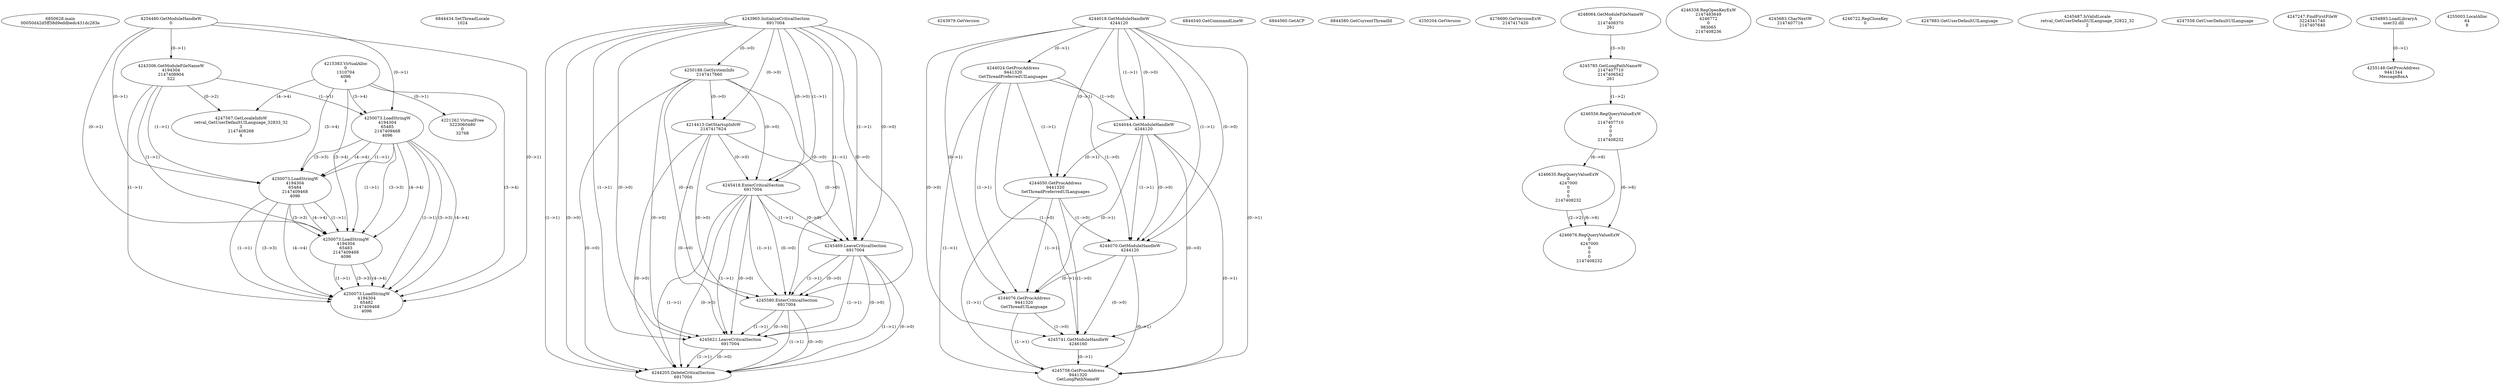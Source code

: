 // Global SCDG with merge call
digraph {
	0 [label="6850628.main
00050d42d5ff38d9eddbedc431dc283e"]
	1 [label="4254480.GetModuleHandleW
0"]
	2 [label="6844434.SetThreadLocale
1024"]
	3 [label="4243965.InitializeCriticalSection
6917004"]
	4 [label="4243979.GetVersion
"]
	5 [label="4244018.GetModuleHandleW
4244120"]
	6 [label="4244024.GetProcAddress
9441320
GetThreadPreferredUILanguages"]
	5 -> 6 [label="(0-->1)"]
	7 [label="4244044.GetModuleHandleW
4244120"]
	5 -> 7 [label="(1-->1)"]
	5 -> 7 [label="(0-->0)"]
	6 -> 7 [label="(1-->0)"]
	8 [label="4244050.GetProcAddress
9441320
SetThreadPreferredUILanguages"]
	5 -> 8 [label="(0-->1)"]
	6 -> 8 [label="(1-->1)"]
	7 -> 8 [label="(0-->1)"]
	9 [label="4244070.GetModuleHandleW
4244120"]
	5 -> 9 [label="(1-->1)"]
	7 -> 9 [label="(1-->1)"]
	5 -> 9 [label="(0-->0)"]
	6 -> 9 [label="(1-->0)"]
	7 -> 9 [label="(0-->0)"]
	8 -> 9 [label="(1-->0)"]
	10 [label="4244076.GetProcAddress
9441320
GetThreadUILanguage"]
	5 -> 10 [label="(0-->1)"]
	6 -> 10 [label="(1-->1)"]
	7 -> 10 [label="(0-->1)"]
	8 -> 10 [label="(1-->1)"]
	9 -> 10 [label="(0-->1)"]
	11 [label="4250188.GetSystemInfo
2147417660"]
	3 -> 11 [label="(0-->0)"]
	12 [label="6844540.GetCommandLineW
"]
	13 [label="4214413.GetStartupInfoW
2147417624"]
	3 -> 13 [label="(0-->0)"]
	11 -> 13 [label="(0-->0)"]
	14 [label="6844560.GetACP
"]
	15 [label="6844580.GetCurrentThreadId
"]
	16 [label="4250204.GetVersion
"]
	17 [label="4276690.GetVersionExW
2147417420"]
	18 [label="4243306.GetModuleFileNameW
4194304
2147408904
522"]
	1 -> 18 [label="(0-->1)"]
	19 [label="4248064.GetModuleFileNameW
0
2147408370
261"]
	20 [label="4215383.VirtualAlloc
0
1310704
4096
4"]
	21 [label="4246338.RegOpenKeyExW
2147483649
4246772
0
983065
2147408236"]
	22 [label="4245741.GetModuleHandleW
4246160"]
	5 -> 22 [label="(0-->0)"]
	6 -> 22 [label="(1-->0)"]
	7 -> 22 [label="(0-->0)"]
	8 -> 22 [label="(1-->0)"]
	9 -> 22 [label="(0-->0)"]
	10 -> 22 [label="(1-->0)"]
	23 [label="4245758.GetProcAddress
9441320
GetLongPathNameW"]
	5 -> 23 [label="(0-->1)"]
	6 -> 23 [label="(1-->1)"]
	7 -> 23 [label="(0-->1)"]
	8 -> 23 [label="(1-->1)"]
	9 -> 23 [label="(0-->1)"]
	10 -> 23 [label="(1-->1)"]
	22 -> 23 [label="(0-->1)"]
	24 [label="4245785.GetLongPathNameW
2147407710
2147406542
261"]
	19 -> 24 [label="(3-->3)"]
	25 [label="4245683.CharNextW
2147407716"]
	26 [label="4246556.RegQueryValueExW
0
2147407710
0
0
0
2147408232"]
	24 -> 26 [label="(1-->2)"]
	27 [label="4246635.RegQueryValueExW
0
4247000
0
0
0
2147408232"]
	26 -> 27 [label="(6-->6)"]
	28 [label="4246676.RegQueryValueExW
0
4247000
0
0
0
2147408232"]
	27 -> 28 [label="(2-->2)"]
	26 -> 28 [label="(6-->6)"]
	27 -> 28 [label="(6-->6)"]
	29 [label="4246722.RegCloseKey
0"]
	30 [label="4247883.GetUserDefaultUILanguage
"]
	31 [label="4245418.EnterCriticalSection
6917004"]
	3 -> 31 [label="(1-->1)"]
	3 -> 31 [label="(0-->0)"]
	11 -> 31 [label="(0-->0)"]
	13 -> 31 [label="(0-->0)"]
	32 [label="4245469.LeaveCriticalSection
6917004"]
	3 -> 32 [label="(1-->1)"]
	31 -> 32 [label="(1-->1)"]
	3 -> 32 [label="(0-->0)"]
	11 -> 32 [label="(0-->0)"]
	13 -> 32 [label="(0-->0)"]
	31 -> 32 [label="(0-->0)"]
	33 [label="4245487.IsValidLocale
retval_GetUserDefaultUILanguage_32822_32
2"]
	34 [label="4245580.EnterCriticalSection
6917004"]
	3 -> 34 [label="(1-->1)"]
	31 -> 34 [label="(1-->1)"]
	32 -> 34 [label="(1-->1)"]
	3 -> 34 [label="(0-->0)"]
	11 -> 34 [label="(0-->0)"]
	13 -> 34 [label="(0-->0)"]
	31 -> 34 [label="(0-->0)"]
	32 -> 34 [label="(0-->0)"]
	35 [label="4245621.LeaveCriticalSection
6917004"]
	3 -> 35 [label="(1-->1)"]
	31 -> 35 [label="(1-->1)"]
	32 -> 35 [label="(1-->1)"]
	34 -> 35 [label="(1-->1)"]
	3 -> 35 [label="(0-->0)"]
	11 -> 35 [label="(0-->0)"]
	13 -> 35 [label="(0-->0)"]
	31 -> 35 [label="(0-->0)"]
	32 -> 35 [label="(0-->0)"]
	34 -> 35 [label="(0-->0)"]
	36 [label="4247558.GetUserDefaultUILanguage
"]
	37 [label="4247567.GetLocaleInfoW
retval_GetUserDefaultUILanguage_32833_32
3
2147408268
4"]
	18 -> 37 [label="(0-->2)"]
	20 -> 37 [label="(4-->4)"]
	38 [label="4247247.FindFirstFileW
3224341740
2147407640"]
	39 [label="4250073.LoadStringW
4194304
65485
2147409468
4096"]
	1 -> 39 [label="(0-->1)"]
	18 -> 39 [label="(1-->1)"]
	20 -> 39 [label="(3-->4)"]
	40 [label="4250073.LoadStringW
4194304
65484
2147409468
4096"]
	1 -> 40 [label="(0-->1)"]
	18 -> 40 [label="(1-->1)"]
	39 -> 40 [label="(1-->1)"]
	39 -> 40 [label="(3-->3)"]
	20 -> 40 [label="(3-->4)"]
	39 -> 40 [label="(4-->4)"]
	41 [label="4250073.LoadStringW
4194304
65483
2147409468
4096"]
	1 -> 41 [label="(0-->1)"]
	18 -> 41 [label="(1-->1)"]
	39 -> 41 [label="(1-->1)"]
	40 -> 41 [label="(1-->1)"]
	39 -> 41 [label="(3-->3)"]
	40 -> 41 [label="(3-->3)"]
	20 -> 41 [label="(3-->4)"]
	39 -> 41 [label="(4-->4)"]
	40 -> 41 [label="(4-->4)"]
	42 [label="4254893.LoadLibraryA
user32.dll"]
	43 [label="4255003.LocalAlloc
64
8"]
	44 [label="4255148.GetProcAddress
9441344
MessageBoxA"]
	42 -> 44 [label="(0-->1)"]
	45 [label="4244205.DeleteCriticalSection
6917004"]
	3 -> 45 [label="(1-->1)"]
	31 -> 45 [label="(1-->1)"]
	32 -> 45 [label="(1-->1)"]
	34 -> 45 [label="(1-->1)"]
	35 -> 45 [label="(1-->1)"]
	3 -> 45 [label="(0-->0)"]
	11 -> 45 [label="(0-->0)"]
	13 -> 45 [label="(0-->0)"]
	31 -> 45 [label="(0-->0)"]
	32 -> 45 [label="(0-->0)"]
	34 -> 45 [label="(0-->0)"]
	35 -> 45 [label="(0-->0)"]
	46 [label="4221262.VirtualFree
3223060480
0
32768"]
	20 -> 46 [label="(0-->1)"]
	47 [label="4250073.LoadStringW
4194304
65482
2147409468
4096"]
	1 -> 47 [label="(0-->1)"]
	18 -> 47 [label="(1-->1)"]
	39 -> 47 [label="(1-->1)"]
	40 -> 47 [label="(1-->1)"]
	41 -> 47 [label="(1-->1)"]
	39 -> 47 [label="(3-->3)"]
	40 -> 47 [label="(3-->3)"]
	41 -> 47 [label="(3-->3)"]
	20 -> 47 [label="(3-->4)"]
	39 -> 47 [label="(4-->4)"]
	40 -> 47 [label="(4-->4)"]
	41 -> 47 [label="(4-->4)"]
}
